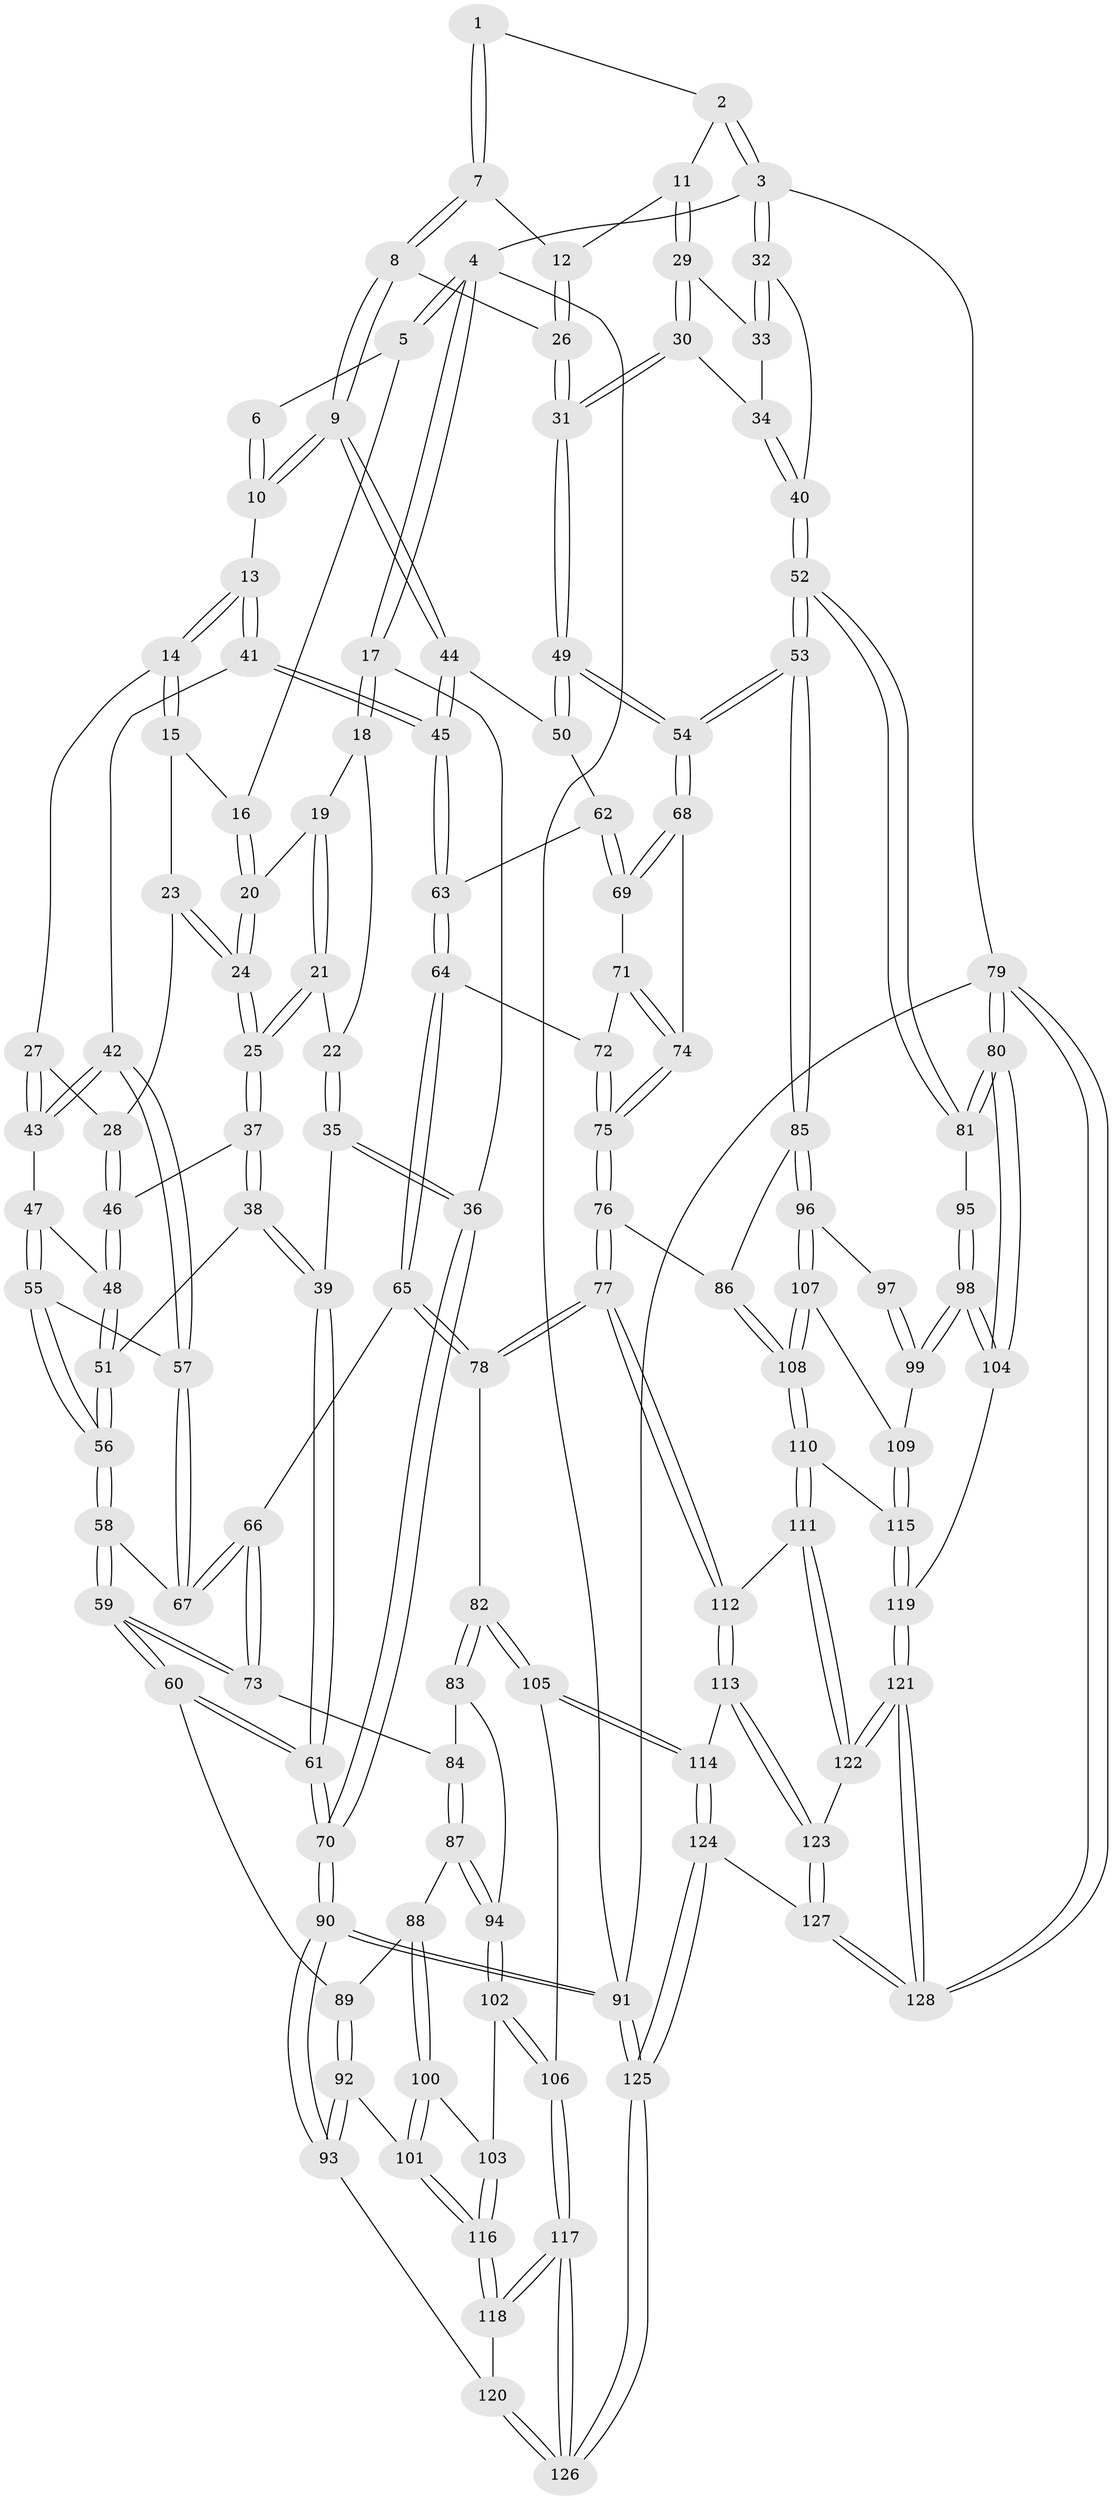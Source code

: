 // Generated by graph-tools (version 1.1) at 2025/11/02/27/25 16:11:58]
// undirected, 128 vertices, 317 edges
graph export_dot {
graph [start="1"]
  node [color=gray90,style=filled];
  1 [pos="+0.6697965110380131+0"];
  2 [pos="+0.8896467997246806+0"];
  3 [pos="+1+0"];
  4 [pos="+0+0"];
  5 [pos="+0.2824325683853335+0"];
  6 [pos="+0.5087706092888582+0"];
  7 [pos="+0.6778576629442548+0"];
  8 [pos="+0.6346049364541069+0.12726486179480612"];
  9 [pos="+0.6051419967935335+0.14768907563965222"];
  10 [pos="+0.5053258789111889+0.10842996199779546"];
  11 [pos="+0.8558775141308553+0.07072470583609172"];
  12 [pos="+0.7684043446742475+0.05316054980142302"];
  13 [pos="+0.4722977321116601+0.12000766496227477"];
  14 [pos="+0.4232774587846023+0.11874798989942027"];
  15 [pos="+0.3145304417788417+0"];
  16 [pos="+0.2772361528268286+0"];
  17 [pos="+0+0"];
  18 [pos="+0.054713375519200906+0.03497153026772563"];
  19 [pos="+0.1199931600417299+0.03026482982303655"];
  20 [pos="+0.18302212168381582+0.013557919168845696"];
  21 [pos="+0.08718031457769237+0.12310280530715807"];
  22 [pos="+0.08265457914352847+0.12236183410322533"];
  23 [pos="+0.2886446182595273+0.07276897170857922"];
  24 [pos="+0.17117416272349636+0.1432138978275372"];
  25 [pos="+0.1705394691328378+0.1451045842331623"];
  26 [pos="+0.6960490894904792+0.13084014928527288"];
  27 [pos="+0.4141031440017543+0.12640728053062533"];
  28 [pos="+0.3112844794614665+0.15948790759310225"];
  29 [pos="+0.8614473321093279+0.08129580393357991"];
  30 [pos="+0.8539870679818276+0.17906684190591055"];
  31 [pos="+0.8373515406160876+0.21128735646523944"];
  32 [pos="+1+0"];
  33 [pos="+0.9262190621928347+0.06903980939682813"];
  34 [pos="+0.9902816044058116+0.14589958386585022"];
  35 [pos="+0.02085365397746495+0.15300287411514613"];
  36 [pos="+0+0.21808014152114708"];
  37 [pos="+0.1845958083883037+0.1793422003142289"];
  38 [pos="+0.15386880732996833+0.2525064879966221"];
  39 [pos="+0.14090705588566635+0.2670036382911595"];
  40 [pos="+1+0.15668082202629252"];
  41 [pos="+0.4605635874945599+0.2847434485720761"];
  42 [pos="+0.4521503814413254+0.2869423831632875"];
  43 [pos="+0.38965148296464513+0.23478495127900323"];
  44 [pos="+0.6053773751350396+0.1590960443954874"];
  45 [pos="+0.4945106896362604+0.2931587396295752"];
  46 [pos="+0.28553120378212365+0.18917528691964022"];
  47 [pos="+0.3190380151477392+0.24701473167560173"];
  48 [pos="+0.31079321256273135+0.23739196783171196"];
  49 [pos="+0.8399116456149189+0.24610797032218382"];
  50 [pos="+0.6474315733014625+0.2677622532598667"];
  51 [pos="+0.23402109671850707+0.2864297639355403"];
  52 [pos="+1+0.47535597996614387"];
  53 [pos="+0.9910874554650065+0.4428286724077358"];
  54 [pos="+0.9082335918194713+0.3994155518931143"];
  55 [pos="+0.3199763640247877+0.2623579349714025"];
  56 [pos="+0.2924682981878543+0.3564393201987324"];
  57 [pos="+0.41500764179546745+0.32643648460631874"];
  58 [pos="+0.29271495237376477+0.3607305220847377"];
  59 [pos="+0.18424600837163188+0.48379625406846205"];
  60 [pos="+0.05039895582020352+0.5061199293688418"];
  61 [pos="+0.001587885843617851+0.4877663618354428"];
  62 [pos="+0.6438853980004198+0.28453327854999294"];
  63 [pos="+0.524391919542773+0.32578041660670154"];
  64 [pos="+0.5391700462732302+0.42321784603012563"];
  65 [pos="+0.4992192749193167+0.448265384882167"];
  66 [pos="+0.42941333432374007+0.43975384993744493"];
  67 [pos="+0.3949393746956618+0.36967057284838994"];
  68 [pos="+0.8841461047912925+0.4043159492379335"];
  69 [pos="+0.6608507303206961+0.3425040209392267"];
  70 [pos="+0+0.48729164149897725"];
  71 [pos="+0.6372135114106696+0.38137044252409297"];
  72 [pos="+0.5571939159249569+0.4260228209557314"];
  73 [pos="+0.3358912391853759+0.5331990865400532"];
  74 [pos="+0.7186081600982906+0.4902224023748293"];
  75 [pos="+0.6658109286575434+0.5474952537694645"];
  76 [pos="+0.643773982369569+0.6506762328441537"];
  77 [pos="+0.5696970332084413+0.6808301494837432"];
  78 [pos="+0.516997138418356+0.6631405134438606"];
  79 [pos="+1+1"];
  80 [pos="+1+1"];
  81 [pos="+1+0.4808979560420878"];
  82 [pos="+0.44856404953799933+0.6672684684138499"];
  83 [pos="+0.40486796905718353+0.6434486340397081"];
  84 [pos="+0.34673102167973946+0.5509364120084107"];
  85 [pos="+0.7138233168569462+0.6759902865345895"];
  86 [pos="+0.7077325741453494+0.6747615802296576"];
  87 [pos="+0.2213670939907305+0.6943919442021216"];
  88 [pos="+0.1758593473355797+0.6723695720738863"];
  89 [pos="+0.07017005765267467+0.538207545314159"];
  90 [pos="+0+0.9015485517603851"];
  91 [pos="+0+1"];
  92 [pos="+0.08775052112157303+0.8376793887845795"];
  93 [pos="+0+0.871025214152705"];
  94 [pos="+0.25089899721804193+0.7092329494579633"];
  95 [pos="+1+0.5954558408284497"];
  96 [pos="+0.7380917249125934+0.6926174340341769"];
  97 [pos="+0.8840947862387032+0.6986644182070901"];
  98 [pos="+0.9259923831606359+0.8512432228774143"];
  99 [pos="+0.8887553099805775+0.8111767501286304"];
  100 [pos="+0.14995960964296762+0.8048596813203651"];
  101 [pos="+0.11036852925547061+0.8386722050019061"];
  102 [pos="+0.27925379085935237+0.8067178484140048"];
  103 [pos="+0.22412775700793475+0.8224092039427251"];
  104 [pos="+0.9642826874638388+0.9076574787926122"];
  105 [pos="+0.35492558530281243+0.8618206800958481"];
  106 [pos="+0.3507611154183127+0.8622831956365894"];
  107 [pos="+0.7807731502286067+0.7860330732631001"];
  108 [pos="+0.7004018895167612+0.8415069049474723"];
  109 [pos="+0.795462404593126+0.8035261838583373"];
  110 [pos="+0.6966109772057382+0.8495640575975344"];
  111 [pos="+0.6375538067710552+0.877526052045962"];
  112 [pos="+0.5714716889473366+0.7582196565055572"];
  113 [pos="+0.475067543855206+0.8865577801383806"];
  114 [pos="+0.4051021748748419+0.8934779047240158"];
  115 [pos="+0.7743340611011075+0.8763843413039929"];
  116 [pos="+0.1800402154617012+0.9306679670289402"];
  117 [pos="+0.21604720260070018+1"];
  118 [pos="+0.19545059466984782+0.9727339125816648"];
  119 [pos="+0.7861747591248405+0.9129748188217498"];
  120 [pos="+0.03554064306406659+0.9072094775884233"];
  121 [pos="+0.7427722986418741+0.9740296581531599"];
  122 [pos="+0.6349840547499189+0.90604620288653"];
  123 [pos="+0.5709837306243275+0.9646491797158229"];
  124 [pos="+0.45232757416650615+1"];
  125 [pos="+0.19117509785176143+1"];
  126 [pos="+0.20652227078918772+1"];
  127 [pos="+0.5347018574547632+1"];
  128 [pos="+0.7909206599766145+1"];
  1 -- 2;
  1 -- 7;
  1 -- 7;
  2 -- 3;
  2 -- 3;
  2 -- 11;
  3 -- 4;
  3 -- 32;
  3 -- 32;
  3 -- 79;
  4 -- 5;
  4 -- 5;
  4 -- 17;
  4 -- 17;
  4 -- 91;
  5 -- 6;
  5 -- 16;
  6 -- 10;
  6 -- 10;
  7 -- 8;
  7 -- 8;
  7 -- 12;
  8 -- 9;
  8 -- 9;
  8 -- 26;
  9 -- 10;
  9 -- 10;
  9 -- 44;
  9 -- 44;
  10 -- 13;
  11 -- 12;
  11 -- 29;
  11 -- 29;
  12 -- 26;
  12 -- 26;
  13 -- 14;
  13 -- 14;
  13 -- 41;
  13 -- 41;
  14 -- 15;
  14 -- 15;
  14 -- 27;
  15 -- 16;
  15 -- 23;
  16 -- 20;
  16 -- 20;
  17 -- 18;
  17 -- 18;
  17 -- 36;
  18 -- 19;
  18 -- 22;
  19 -- 20;
  19 -- 21;
  19 -- 21;
  20 -- 24;
  20 -- 24;
  21 -- 22;
  21 -- 25;
  21 -- 25;
  22 -- 35;
  22 -- 35;
  23 -- 24;
  23 -- 24;
  23 -- 28;
  24 -- 25;
  24 -- 25;
  25 -- 37;
  25 -- 37;
  26 -- 31;
  26 -- 31;
  27 -- 28;
  27 -- 43;
  27 -- 43;
  28 -- 46;
  28 -- 46;
  29 -- 30;
  29 -- 30;
  29 -- 33;
  30 -- 31;
  30 -- 31;
  30 -- 34;
  31 -- 49;
  31 -- 49;
  32 -- 33;
  32 -- 33;
  32 -- 40;
  33 -- 34;
  34 -- 40;
  34 -- 40;
  35 -- 36;
  35 -- 36;
  35 -- 39;
  36 -- 70;
  36 -- 70;
  37 -- 38;
  37 -- 38;
  37 -- 46;
  38 -- 39;
  38 -- 39;
  38 -- 51;
  39 -- 61;
  39 -- 61;
  40 -- 52;
  40 -- 52;
  41 -- 42;
  41 -- 45;
  41 -- 45;
  42 -- 43;
  42 -- 43;
  42 -- 57;
  42 -- 57;
  43 -- 47;
  44 -- 45;
  44 -- 45;
  44 -- 50;
  45 -- 63;
  45 -- 63;
  46 -- 48;
  46 -- 48;
  47 -- 48;
  47 -- 55;
  47 -- 55;
  48 -- 51;
  48 -- 51;
  49 -- 50;
  49 -- 50;
  49 -- 54;
  49 -- 54;
  50 -- 62;
  51 -- 56;
  51 -- 56;
  52 -- 53;
  52 -- 53;
  52 -- 81;
  52 -- 81;
  53 -- 54;
  53 -- 54;
  53 -- 85;
  53 -- 85;
  54 -- 68;
  54 -- 68;
  55 -- 56;
  55 -- 56;
  55 -- 57;
  56 -- 58;
  56 -- 58;
  57 -- 67;
  57 -- 67;
  58 -- 59;
  58 -- 59;
  58 -- 67;
  59 -- 60;
  59 -- 60;
  59 -- 73;
  59 -- 73;
  60 -- 61;
  60 -- 61;
  60 -- 89;
  61 -- 70;
  61 -- 70;
  62 -- 63;
  62 -- 69;
  62 -- 69;
  63 -- 64;
  63 -- 64;
  64 -- 65;
  64 -- 65;
  64 -- 72;
  65 -- 66;
  65 -- 78;
  65 -- 78;
  66 -- 67;
  66 -- 67;
  66 -- 73;
  66 -- 73;
  68 -- 69;
  68 -- 69;
  68 -- 74;
  69 -- 71;
  70 -- 90;
  70 -- 90;
  71 -- 72;
  71 -- 74;
  71 -- 74;
  72 -- 75;
  72 -- 75;
  73 -- 84;
  74 -- 75;
  74 -- 75;
  75 -- 76;
  75 -- 76;
  76 -- 77;
  76 -- 77;
  76 -- 86;
  77 -- 78;
  77 -- 78;
  77 -- 112;
  77 -- 112;
  78 -- 82;
  79 -- 80;
  79 -- 80;
  79 -- 128;
  79 -- 128;
  79 -- 91;
  80 -- 81;
  80 -- 81;
  80 -- 104;
  80 -- 104;
  81 -- 95;
  82 -- 83;
  82 -- 83;
  82 -- 105;
  82 -- 105;
  83 -- 84;
  83 -- 94;
  84 -- 87;
  84 -- 87;
  85 -- 86;
  85 -- 96;
  85 -- 96;
  86 -- 108;
  86 -- 108;
  87 -- 88;
  87 -- 94;
  87 -- 94;
  88 -- 89;
  88 -- 100;
  88 -- 100;
  89 -- 92;
  89 -- 92;
  90 -- 91;
  90 -- 91;
  90 -- 93;
  90 -- 93;
  91 -- 125;
  91 -- 125;
  92 -- 93;
  92 -- 93;
  92 -- 101;
  93 -- 120;
  94 -- 102;
  94 -- 102;
  95 -- 98;
  95 -- 98;
  96 -- 97;
  96 -- 107;
  96 -- 107;
  97 -- 99;
  97 -- 99;
  98 -- 99;
  98 -- 99;
  98 -- 104;
  98 -- 104;
  99 -- 109;
  100 -- 101;
  100 -- 101;
  100 -- 103;
  101 -- 116;
  101 -- 116;
  102 -- 103;
  102 -- 106;
  102 -- 106;
  103 -- 116;
  103 -- 116;
  104 -- 119;
  105 -- 106;
  105 -- 114;
  105 -- 114;
  106 -- 117;
  106 -- 117;
  107 -- 108;
  107 -- 108;
  107 -- 109;
  108 -- 110;
  108 -- 110;
  109 -- 115;
  109 -- 115;
  110 -- 111;
  110 -- 111;
  110 -- 115;
  111 -- 112;
  111 -- 122;
  111 -- 122;
  112 -- 113;
  112 -- 113;
  113 -- 114;
  113 -- 123;
  113 -- 123;
  114 -- 124;
  114 -- 124;
  115 -- 119;
  115 -- 119;
  116 -- 118;
  116 -- 118;
  117 -- 118;
  117 -- 118;
  117 -- 126;
  117 -- 126;
  118 -- 120;
  119 -- 121;
  119 -- 121;
  120 -- 126;
  120 -- 126;
  121 -- 122;
  121 -- 122;
  121 -- 128;
  121 -- 128;
  122 -- 123;
  123 -- 127;
  123 -- 127;
  124 -- 125;
  124 -- 125;
  124 -- 127;
  125 -- 126;
  125 -- 126;
  127 -- 128;
  127 -- 128;
}
